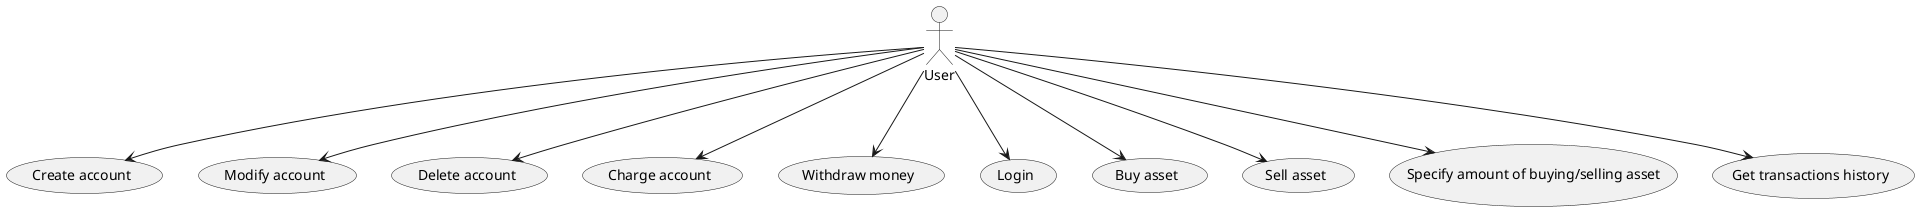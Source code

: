 @startuml

User --> (Create account)
User --> (Modify account)
User --> (Delete account)
User --> (Charge account)
User --> (Withdraw money)
User --> (Login)
User --> (Buy asset)
User --> (Sell asset)
User --> (Specify amount of buying/selling asset)

User --> (Get transactions history)

@enduml